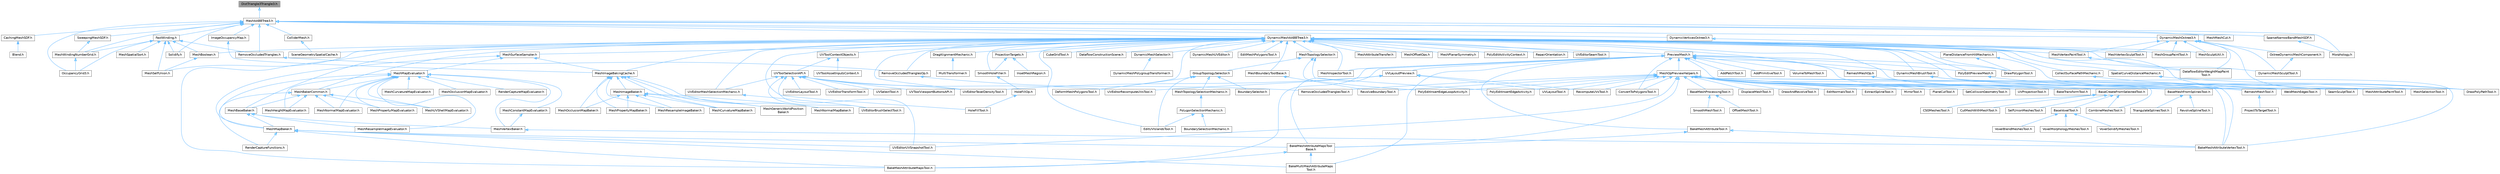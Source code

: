 digraph "DistTriangle3Triangle3.h"
{
 // INTERACTIVE_SVG=YES
 // LATEX_PDF_SIZE
  bgcolor="transparent";
  edge [fontname=Helvetica,fontsize=10,labelfontname=Helvetica,labelfontsize=10];
  node [fontname=Helvetica,fontsize=10,shape=box,height=0.2,width=0.4];
  Node1 [id="Node000001",label="DistTriangle3Triangle3.h",height=0.2,width=0.4,color="gray40", fillcolor="grey60", style="filled", fontcolor="black",tooltip=" "];
  Node1 -> Node2 [id="edge1_Node000001_Node000002",dir="back",color="steelblue1",style="solid",tooltip=" "];
  Node2 [id="Node000002",label="MeshAABBTree3.h",height=0.2,width=0.4,color="grey40", fillcolor="white", style="filled",URL="$d8/d90/MeshAABBTree3_8h.html",tooltip=" "];
  Node2 -> Node3 [id="edge2_Node000002_Node000003",dir="back",color="steelblue1",style="solid",tooltip=" "];
  Node3 [id="Node000003",label="CachingMeshSDF.h",height=0.2,width=0.4,color="grey40", fillcolor="white", style="filled",URL="$d3/de9/CachingMeshSDF_8h.html",tooltip=" "];
  Node3 -> Node4 [id="edge3_Node000003_Node000004",dir="back",color="steelblue1",style="solid",tooltip=" "];
  Node4 [id="Node000004",label="Blend.h",height=0.2,width=0.4,color="grey40", fillcolor="white", style="filled",URL="$d4/d80/Blend_8h.html",tooltip=" "];
  Node2 -> Node5 [id="edge4_Node000002_Node000005",dir="back",color="steelblue1",style="solid",tooltip=" "];
  Node5 [id="Node000005",label="ColliderMesh.h",height=0.2,width=0.4,color="grey40", fillcolor="white", style="filled",URL="$d8/d3c/ColliderMesh_8h.html",tooltip=" "];
  Node5 -> Node6 [id="edge5_Node000005_Node000006",dir="back",color="steelblue1",style="solid",tooltip=" "];
  Node6 [id="Node000006",label="SceneGeometrySpatialCache.h",height=0.2,width=0.4,color="grey40", fillcolor="white", style="filled",URL="$d6/d6f/SceneGeometrySpatialCache_8h.html",tooltip=" "];
  Node2 -> Node7 [id="edge6_Node000002_Node000007",dir="back",color="steelblue1",style="solid",tooltip=" "];
  Node7 [id="Node000007",label="DynamicMeshAABBTree3.h",height=0.2,width=0.4,color="grey40", fillcolor="white", style="filled",URL="$d5/d0d/DynamicMeshAABBTree3_8h.html",tooltip=" "];
  Node7 -> Node8 [id="edge7_Node000007_Node000008",dir="back",color="steelblue1",style="solid",tooltip=" "];
  Node8 [id="Node000008",label="BakeMeshAttributeMapsTool.h",height=0.2,width=0.4,color="grey40", fillcolor="white", style="filled",URL="$d8/d14/BakeMeshAttributeMapsTool_8h.html",tooltip=" "];
  Node7 -> Node9 [id="edge8_Node000007_Node000009",dir="back",color="steelblue1",style="solid",tooltip=" "];
  Node9 [id="Node000009",label="BakeMeshAttributeVertexTool.h",height=0.2,width=0.4,color="grey40", fillcolor="white", style="filled",URL="$d6/d76/BakeMeshAttributeVertexTool_8h.html",tooltip=" "];
  Node7 -> Node10 [id="edge9_Node000007_Node000010",dir="back",color="steelblue1",style="solid",tooltip=" "];
  Node10 [id="Node000010",label="CollectSurfacePathMechanic.h",height=0.2,width=0.4,color="grey40", fillcolor="white", style="filled",URL="$d5/dd0/CollectSurfacePathMechanic_8h.html",tooltip=" "];
  Node10 -> Node11 [id="edge10_Node000010_Node000011",dir="back",color="steelblue1",style="solid",tooltip=" "];
  Node11 [id="Node000011",label="DrawPolyPathTool.h",height=0.2,width=0.4,color="grey40", fillcolor="white", style="filled",URL="$dc/d3e/DrawPolyPathTool_8h.html",tooltip=" "];
  Node7 -> Node12 [id="edge11_Node000007_Node000012",dir="back",color="steelblue1",style="solid",tooltip=" "];
  Node12 [id="Node000012",label="CubeGridTool.h",height=0.2,width=0.4,color="grey40", fillcolor="white", style="filled",URL="$d3/d38/CubeGridTool_8h.html",tooltip=" "];
  Node7 -> Node13 [id="edge12_Node000007_Node000013",dir="back",color="steelblue1",style="solid",tooltip=" "];
  Node13 [id="Node000013",label="DataflowConstructionScene.h",height=0.2,width=0.4,color="grey40", fillcolor="white", style="filled",URL="$d7/d24/DataflowConstructionScene_8h.html",tooltip=" "];
  Node7 -> Node14 [id="edge13_Node000007_Node000014",dir="back",color="steelblue1",style="solid",tooltip=" "];
  Node14 [id="Node000014",label="DataflowEditorWeightMapPaint\lTool.h",height=0.2,width=0.4,color="grey40", fillcolor="white", style="filled",URL="$db/d46/DataflowEditorWeightMapPaintTool_8h.html",tooltip=" "];
  Node7 -> Node15 [id="edge14_Node000007_Node000015",dir="back",color="steelblue1",style="solid",tooltip=" "];
  Node15 [id="Node000015",label="DeformMeshPolygonsTool.h",height=0.2,width=0.4,color="grey40", fillcolor="white", style="filled",URL="$db/d72/DeformMeshPolygonsTool_8h.html",tooltip=" "];
  Node7 -> Node16 [id="edge15_Node000007_Node000016",dir="back",color="steelblue1",style="solid",tooltip=" "];
  Node16 [id="Node000016",label="DragAlignmentMechanic.h",height=0.2,width=0.4,color="grey40", fillcolor="white", style="filled",URL="$d1/d74/DragAlignmentMechanic_8h.html",tooltip=" "];
  Node16 -> Node17 [id="edge16_Node000016_Node000017",dir="back",color="steelblue1",style="solid",tooltip=" "];
  Node17 [id="Node000017",label="MultiTransformer.h",height=0.2,width=0.4,color="grey40", fillcolor="white", style="filled",URL="$d1/d6f/MultiTransformer_8h.html",tooltip=" "];
  Node7 -> Node18 [id="edge17_Node000007_Node000018",dir="back",color="steelblue1",style="solid",tooltip=" "];
  Node18 [id="Node000018",label="DrawPolygonTool.h",height=0.2,width=0.4,color="grey40", fillcolor="white", style="filled",URL="$d0/d15/DrawPolygonTool_8h.html",tooltip=" "];
  Node7 -> Node19 [id="edge18_Node000007_Node000019",dir="back",color="steelblue1",style="solid",tooltip=" "];
  Node19 [id="Node000019",label="DynamicMeshBrushTool.h",height=0.2,width=0.4,color="grey40", fillcolor="white", style="filled",URL="$da/d04/DynamicMeshBrushTool_8h.html",tooltip=" "];
  Node19 -> Node20 [id="edge19_Node000019_Node000020",dir="back",color="steelblue1",style="solid",tooltip=" "];
  Node20 [id="Node000020",label="MeshAttributePaintTool.h",height=0.2,width=0.4,color="grey40", fillcolor="white", style="filled",URL="$d3/d29/MeshAttributePaintTool_8h.html",tooltip=" "];
  Node19 -> Node21 [id="edge20_Node000019_Node000021",dir="back",color="steelblue1",style="solid",tooltip=" "];
  Node21 [id="Node000021",label="MeshSelectionTool.h",height=0.2,width=0.4,color="grey40", fillcolor="white", style="filled",URL="$d8/d80/MeshSelectionTool_8h.html",tooltip=" "];
  Node19 -> Node22 [id="edge21_Node000019_Node000022",dir="back",color="steelblue1",style="solid",tooltip=" "];
  Node22 [id="Node000022",label="SeamSculptTool.h",height=0.2,width=0.4,color="grey40", fillcolor="white", style="filled",URL="$d1/d31/SeamSculptTool_8h.html",tooltip=" "];
  Node7 -> Node23 [id="edge22_Node000007_Node000023",dir="back",color="steelblue1",style="solid",tooltip=" "];
  Node23 [id="Node000023",label="DynamicMeshSculptTool.h",height=0.2,width=0.4,color="grey40", fillcolor="white", style="filled",URL="$d6/d16/DynamicMeshSculptTool_8h.html",tooltip=" "];
  Node7 -> Node24 [id="edge23_Node000007_Node000024",dir="back",color="steelblue1",style="solid",tooltip=" "];
  Node24 [id="Node000024",label="DynamicMeshSelector.h",height=0.2,width=0.4,color="grey40", fillcolor="white", style="filled",URL="$dc/d01/DynamicMeshSelector_8h.html",tooltip=" "];
  Node24 -> Node25 [id="edge24_Node000024_Node000025",dir="back",color="steelblue1",style="solid",tooltip=" "];
  Node25 [id="Node000025",label="DynamicMeshPolygroupTransformer.h",height=0.2,width=0.4,color="grey40", fillcolor="white", style="filled",URL="$dc/db2/DynamicMeshPolygroupTransformer_8h.html",tooltip=" "];
  Node7 -> Node26 [id="edge25_Node000007_Node000026",dir="back",color="steelblue1",style="solid",tooltip=" "];
  Node26 [id="Node000026",label="DynamicMeshUVEditor.h",height=0.2,width=0.4,color="grey40", fillcolor="white", style="filled",URL="$d9/d1e/DynamicMeshUVEditor_8h.html",tooltip=" "];
  Node7 -> Node27 [id="edge26_Node000007_Node000027",dir="back",color="steelblue1",style="solid",tooltip=" "];
  Node27 [id="Node000027",label="EditMeshPolygonsTool.h",height=0.2,width=0.4,color="grey40", fillcolor="white", style="filled",URL="$d5/d72/EditMeshPolygonsTool_8h.html",tooltip=" "];
  Node7 -> Node28 [id="edge27_Node000007_Node000028",dir="back",color="steelblue1",style="solid",tooltip=" "];
  Node28 [id="Node000028",label="EditUVIslandsTool.h",height=0.2,width=0.4,color="grey40", fillcolor="white", style="filled",URL="$d0/de4/EditUVIslandsTool_8h.html",tooltip=" "];
  Node7 -> Node29 [id="edge28_Node000007_Node000029",dir="back",color="steelblue1",style="solid",tooltip=" "];
  Node29 [id="Node000029",label="HoleFillTool.h",height=0.2,width=0.4,color="grey40", fillcolor="white", style="filled",URL="$da/d02/HoleFillTool_8h.html",tooltip=" "];
  Node7 -> Node30 [id="edge29_Node000007_Node000030",dir="back",color="steelblue1",style="solid",tooltip=" "];
  Node30 [id="Node000030",label="MeshAttributeTransfer.h",height=0.2,width=0.4,color="grey40", fillcolor="white", style="filled",URL="$dc/d1c/MeshAttributeTransfer_8h.html",tooltip=" "];
  Node7 -> Node31 [id="edge30_Node000007_Node000031",dir="back",color="steelblue1",style="solid",tooltip=" "];
  Node31 [id="Node000031",label="MeshBakerCommon.h",height=0.2,width=0.4,color="grey40", fillcolor="white", style="filled",URL="$d9/d92/MeshBakerCommon_8h.html",tooltip=" "];
  Node31 -> Node32 [id="edge31_Node000031_Node000032",dir="back",color="steelblue1",style="solid",tooltip=" "];
  Node32 [id="Node000032",label="MeshBaseBaker.h",height=0.2,width=0.4,color="grey40", fillcolor="white", style="filled",URL="$d7/ddc/MeshBaseBaker_8h.html",tooltip=" "];
  Node32 -> Node33 [id="edge32_Node000032_Node000033",dir="back",color="steelblue1",style="solid",tooltip=" "];
  Node33 [id="Node000033",label="MeshMapBaker.h",height=0.2,width=0.4,color="grey40", fillcolor="white", style="filled",URL="$d5/d05/MeshMapBaker_8h.html",tooltip=" "];
  Node33 -> Node8 [id="edge33_Node000033_Node000008",dir="back",color="steelblue1",style="solid",tooltip=" "];
  Node33 -> Node34 [id="edge34_Node000033_Node000034",dir="back",color="steelblue1",style="solid",tooltip=" "];
  Node34 [id="Node000034",label="BakeMeshAttributeMapsTool\lBase.h",height=0.2,width=0.4,color="grey40", fillcolor="white", style="filled",URL="$dc/d68/BakeMeshAttributeMapsToolBase_8h.html",tooltip=" "];
  Node34 -> Node8 [id="edge35_Node000034_Node000008",dir="back",color="steelblue1",style="solid",tooltip=" "];
  Node34 -> Node35 [id="edge36_Node000034_Node000035",dir="back",color="steelblue1",style="solid",tooltip=" "];
  Node35 [id="Node000035",label="BakeMultiMeshAttributeMaps\lTool.h",height=0.2,width=0.4,color="grey40", fillcolor="white", style="filled",URL="$d7/d65/BakeMultiMeshAttributeMapsTool_8h.html",tooltip=" "];
  Node33 -> Node35 [id="edge37_Node000033_Node000035",dir="back",color="steelblue1",style="solid",tooltip=" "];
  Node33 -> Node36 [id="edge38_Node000033_Node000036",dir="back",color="steelblue1",style="solid",tooltip=" "];
  Node36 [id="Node000036",label="RenderCaptureFunctions.h",height=0.2,width=0.4,color="grey40", fillcolor="white", style="filled",URL="$d3/dc6/RenderCaptureFunctions_8h.html",tooltip=" "];
  Node33 -> Node37 [id="edge39_Node000033_Node000037",dir="back",color="steelblue1",style="solid",tooltip=" "];
  Node37 [id="Node000037",label="UVEditorUVSnapshotTool.h",height=0.2,width=0.4,color="grey40", fillcolor="white", style="filled",URL="$d4/dd6/UVEditorUVSnapshotTool_8h.html",tooltip=" "];
  Node32 -> Node38 [id="edge40_Node000032_Node000038",dir="back",color="steelblue1",style="solid",tooltip=" "];
  Node38 [id="Node000038",label="MeshResampleImageEvaluator.h",height=0.2,width=0.4,color="grey40", fillcolor="white", style="filled",URL="$df/de3/MeshResampleImageEvaluator_8h.html",tooltip=" "];
  Node32 -> Node39 [id="edge41_Node000032_Node000039",dir="back",color="steelblue1",style="solid",tooltip=" "];
  Node39 [id="Node000039",label="MeshVertexBaker.h",height=0.2,width=0.4,color="grey40", fillcolor="white", style="filled",URL="$df/d96/MeshVertexBaker_8h.html",tooltip=" "];
  Node39 -> Node9 [id="edge42_Node000039_Node000009",dir="back",color="steelblue1",style="solid",tooltip=" "];
  Node31 -> Node40 [id="edge43_Node000031_Node000040",dir="back",color="steelblue1",style="solid",tooltip=" "];
  Node40 [id="Node000040",label="MeshHeightMapEvaluator.h",height=0.2,width=0.4,color="grey40", fillcolor="white", style="filled",URL="$df/d45/MeshHeightMapEvaluator_8h.html",tooltip=" "];
  Node31 -> Node41 [id="edge44_Node000031_Node000041",dir="back",color="steelblue1",style="solid",tooltip=" "];
  Node41 [id="Node000041",label="MeshNormalMapEvaluator.h",height=0.2,width=0.4,color="grey40", fillcolor="white", style="filled",URL="$da/d03/MeshNormalMapEvaluator_8h.html",tooltip=" "];
  Node31 -> Node42 [id="edge45_Node000031_Node000042",dir="back",color="steelblue1",style="solid",tooltip=" "];
  Node42 [id="Node000042",label="MeshPropertyMapEvaluator.h",height=0.2,width=0.4,color="grey40", fillcolor="white", style="filled",URL="$d5/d6f/MeshPropertyMapEvaluator_8h.html",tooltip=" "];
  Node31 -> Node43 [id="edge46_Node000031_Node000043",dir="back",color="steelblue1",style="solid",tooltip=" "];
  Node43 [id="Node000043",label="MeshUVShellMapEvaluator.h",height=0.2,width=0.4,color="grey40", fillcolor="white", style="filled",URL="$da/d27/MeshUVShellMapEvaluator_8h.html",tooltip=" "];
  Node31 -> Node36 [id="edge47_Node000031_Node000036",dir="back",color="steelblue1",style="solid",tooltip=" "];
  Node7 -> Node32 [id="edge48_Node000007_Node000032",dir="back",color="steelblue1",style="solid",tooltip=" "];
  Node7 -> Node44 [id="edge49_Node000007_Node000044",dir="back",color="steelblue1",style="solid",tooltip=" "];
  Node44 [id="Node000044",label="MeshBoolean.h",height=0.2,width=0.4,color="grey40", fillcolor="white", style="filled",URL="$dc/d24/MeshBoolean_8h.html",tooltip=" "];
  Node44 -> Node45 [id="edge50_Node000044_Node000045",dir="back",color="steelblue1",style="solid",tooltip=" "];
  Node45 [id="Node000045",label="MeshSelfUnion.h",height=0.2,width=0.4,color="grey40", fillcolor="white", style="filled",URL="$d0/d5f/MeshSelfUnion_8h.html",tooltip=" "];
  Node7 -> Node46 [id="edge51_Node000007_Node000046",dir="back",color="steelblue1",style="solid",tooltip=" "];
  Node46 [id="Node000046",label="MeshBoundaryToolBase.h",height=0.2,width=0.4,color="grey40", fillcolor="white", style="filled",URL="$dd/da3/MeshBoundaryToolBase_8h.html",tooltip=" "];
  Node46 -> Node47 [id="edge52_Node000046_Node000047",dir="back",color="steelblue1",style="solid",tooltip=" "];
  Node47 [id="Node000047",label="RevolveBoundaryTool.h",height=0.2,width=0.4,color="grey40", fillcolor="white", style="filled",URL="$da/dce/RevolveBoundaryTool_8h.html",tooltip=" "];
  Node7 -> Node48 [id="edge53_Node000007_Node000048",dir="back",color="steelblue1",style="solid",tooltip=" "];
  Node48 [id="Node000048",label="MeshGroupPaintTool.h",height=0.2,width=0.4,color="grey40", fillcolor="white", style="filled",URL="$dd/d04/MeshGroupPaintTool_8h.html",tooltip=" "];
  Node7 -> Node49 [id="edge54_Node000007_Node000049",dir="back",color="steelblue1",style="solid",tooltip=" "];
  Node49 [id="Node000049",label="MeshImageBakingCache.h",height=0.2,width=0.4,color="grey40", fillcolor="white", style="filled",URL="$dd/d09/MeshImageBakingCache_8h.html",tooltip=" "];
  Node49 -> Node50 [id="edge55_Node000049_Node000050",dir="back",color="steelblue1",style="solid",tooltip=" "];
  Node50 [id="Node000050",label="MeshCurvatureMapBaker.h",height=0.2,width=0.4,color="grey40", fillcolor="white", style="filled",URL="$d8/ddd/MeshCurvatureMapBaker_8h.html",tooltip=" "];
  Node49 -> Node51 [id="edge56_Node000049_Node000051",dir="back",color="steelblue1",style="solid",tooltip=" "];
  Node51 [id="Node000051",label="MeshGenericWorldPosition\lBaker.h",height=0.2,width=0.4,color="grey40", fillcolor="white", style="filled",URL="$df/d9a/MeshGenericWorldPositionBaker_8h.html",tooltip=" "];
  Node49 -> Node52 [id="edge57_Node000049_Node000052",dir="back",color="steelblue1",style="solid",tooltip=" "];
  Node52 [id="Node000052",label="MeshImageBaker.h",height=0.2,width=0.4,color="grey40", fillcolor="white", style="filled",URL="$df/d35/MeshImageBaker_8h.html",tooltip=" "];
  Node52 -> Node50 [id="edge58_Node000052_Node000050",dir="back",color="steelblue1",style="solid",tooltip=" "];
  Node52 -> Node51 [id="edge59_Node000052_Node000051",dir="back",color="steelblue1",style="solid",tooltip=" "];
  Node52 -> Node53 [id="edge60_Node000052_Node000053",dir="back",color="steelblue1",style="solid",tooltip=" "];
  Node53 [id="Node000053",label="MeshNormalMapBaker.h",height=0.2,width=0.4,color="grey40", fillcolor="white", style="filled",URL="$d5/dff/MeshNormalMapBaker_8h.html",tooltip=" "];
  Node52 -> Node54 [id="edge61_Node000052_Node000054",dir="back",color="steelblue1",style="solid",tooltip=" "];
  Node54 [id="Node000054",label="MeshOcclusionMapBaker.h",height=0.2,width=0.4,color="grey40", fillcolor="white", style="filled",URL="$dd/d77/MeshOcclusionMapBaker_8h.html",tooltip=" "];
  Node52 -> Node55 [id="edge62_Node000052_Node000055",dir="back",color="steelblue1",style="solid",tooltip=" "];
  Node55 [id="Node000055",label="MeshPropertyMapBaker.h",height=0.2,width=0.4,color="grey40", fillcolor="white", style="filled",URL="$d1/dcf/MeshPropertyMapBaker_8h.html",tooltip=" "];
  Node52 -> Node56 [id="edge63_Node000052_Node000056",dir="back",color="steelblue1",style="solid",tooltip=" "];
  Node56 [id="Node000056",label="MeshResampleImageBaker.h",height=0.2,width=0.4,color="grey40", fillcolor="white", style="filled",URL="$d4/d00/MeshResampleImageBaker_8h.html",tooltip=" "];
  Node49 -> Node53 [id="edge64_Node000049_Node000053",dir="back",color="steelblue1",style="solid",tooltip=" "];
  Node49 -> Node54 [id="edge65_Node000049_Node000054",dir="back",color="steelblue1",style="solid",tooltip=" "];
  Node49 -> Node55 [id="edge66_Node000049_Node000055",dir="back",color="steelblue1",style="solid",tooltip=" "];
  Node49 -> Node56 [id="edge67_Node000049_Node000056",dir="back",color="steelblue1",style="solid",tooltip=" "];
  Node7 -> Node57 [id="edge68_Node000007_Node000057",dir="back",color="steelblue1",style="solid",tooltip=" "];
  Node57 [id="Node000057",label="MeshInspectorTool.h",height=0.2,width=0.4,color="grey40", fillcolor="white", style="filled",URL="$de/da1/MeshInspectorTool_8h.html",tooltip=" "];
  Node7 -> Node58 [id="edge69_Node000007_Node000058",dir="back",color="steelblue1",style="solid",tooltip=" "];
  Node58 [id="Node000058",label="MeshOffsetOps.h",height=0.2,width=0.4,color="grey40", fillcolor="white", style="filled",URL="$da/d6c/MeshOffsetOps_8h.html",tooltip=" "];
  Node7 -> Node59 [id="edge70_Node000007_Node000059",dir="back",color="steelblue1",style="solid",tooltip=" "];
  Node59 [id="Node000059",label="MeshPlanarSymmetry.h",height=0.2,width=0.4,color="grey40", fillcolor="white", style="filled",URL="$d7/d1d/MeshPlanarSymmetry_8h.html",tooltip=" "];
  Node7 -> Node60 [id="edge71_Node000007_Node000060",dir="back",color="steelblue1",style="solid",tooltip=" "];
  Node60 [id="Node000060",label="MeshSculptUtil.h",height=0.2,width=0.4,color="grey40", fillcolor="white", style="filled",URL="$dc/de1/MeshSculptUtil_8h.html",tooltip=" "];
  Node7 -> Node45 [id="edge72_Node000007_Node000045",dir="back",color="steelblue1",style="solid",tooltip=" "];
  Node7 -> Node61 [id="edge73_Node000007_Node000061",dir="back",color="steelblue1",style="solid",tooltip=" "];
  Node61 [id="Node000061",label="MeshSurfaceSampler.h",height=0.2,width=0.4,color="grey40", fillcolor="white", style="filled",URL="$de/d0c/MeshSurfaceSampler_8h.html",tooltip=" "];
  Node61 -> Node49 [id="edge74_Node000061_Node000049",dir="back",color="steelblue1",style="solid",tooltip=" "];
  Node61 -> Node33 [id="edge75_Node000061_Node000033",dir="back",color="steelblue1",style="solid",tooltip=" "];
  Node61 -> Node62 [id="edge76_Node000061_Node000062",dir="back",color="steelblue1",style="solid",tooltip=" "];
  Node62 [id="Node000062",label="MeshMapEvaluator.h",height=0.2,width=0.4,color="grey40", fillcolor="white", style="filled",URL="$d1/d1f/MeshMapEvaluator_8h.html",tooltip=" "];
  Node62 -> Node31 [id="edge77_Node000062_Node000031",dir="back",color="steelblue1",style="solid",tooltip=" "];
  Node62 -> Node63 [id="edge78_Node000062_Node000063",dir="back",color="steelblue1",style="solid",tooltip=" "];
  Node63 [id="Node000063",label="MeshConstantMapEvaluator.h",height=0.2,width=0.4,color="grey40", fillcolor="white", style="filled",URL="$dd/dfb/MeshConstantMapEvaluator_8h.html",tooltip=" "];
  Node63 -> Node39 [id="edge79_Node000063_Node000039",dir="back",color="steelblue1",style="solid",tooltip=" "];
  Node62 -> Node64 [id="edge80_Node000062_Node000064",dir="back",color="steelblue1",style="solid",tooltip=" "];
  Node64 [id="Node000064",label="MeshCurvatureMapEvaluator.h",height=0.2,width=0.4,color="grey40", fillcolor="white", style="filled",URL="$d6/dc0/MeshCurvatureMapEvaluator_8h.html",tooltip=" "];
  Node62 -> Node40 [id="edge81_Node000062_Node000040",dir="back",color="steelblue1",style="solid",tooltip=" "];
  Node62 -> Node33 [id="edge82_Node000062_Node000033",dir="back",color="steelblue1",style="solid",tooltip=" "];
  Node62 -> Node41 [id="edge83_Node000062_Node000041",dir="back",color="steelblue1",style="solid",tooltip=" "];
  Node62 -> Node65 [id="edge84_Node000062_Node000065",dir="back",color="steelblue1",style="solid",tooltip=" "];
  Node65 [id="Node000065",label="MeshOcclusionMapEvaluator.h",height=0.2,width=0.4,color="grey40", fillcolor="white", style="filled",URL="$d5/dc2/MeshOcclusionMapEvaluator_8h.html",tooltip=" "];
  Node62 -> Node42 [id="edge85_Node000062_Node000042",dir="back",color="steelblue1",style="solid",tooltip=" "];
  Node62 -> Node38 [id="edge86_Node000062_Node000038",dir="back",color="steelblue1",style="solid",tooltip=" "];
  Node62 -> Node43 [id="edge87_Node000062_Node000043",dir="back",color="steelblue1",style="solid",tooltip=" "];
  Node62 -> Node39 [id="edge88_Node000062_Node000039",dir="back",color="steelblue1",style="solid",tooltip=" "];
  Node62 -> Node66 [id="edge89_Node000062_Node000066",dir="back",color="steelblue1",style="solid",tooltip=" "];
  Node66 [id="Node000066",label="RenderCaptureMapEvaluator.h",height=0.2,width=0.4,color="grey40", fillcolor="white", style="filled",URL="$d0/d5c/RenderCaptureMapEvaluator_8h.html",tooltip=" "];
  Node7 -> Node67 [id="edge90_Node000007_Node000067",dir="back",color="steelblue1",style="solid",tooltip=" "];
  Node67 [id="Node000067",label="MeshTopologySelector.h",height=0.2,width=0.4,color="grey40", fillcolor="white", style="filled",URL="$d1/db0/MeshTopologySelector_8h.html",tooltip=" "];
  Node67 -> Node68 [id="edge91_Node000067_Node000068",dir="back",color="steelblue1",style="solid",tooltip=" "];
  Node68 [id="Node000068",label="GroupTopologySelector.h",height=0.2,width=0.4,color="grey40", fillcolor="white", style="filled",URL="$dc/dfe/GroupTopologySelector_8h.html",tooltip=" "];
  Node68 -> Node69 [id="edge92_Node000068_Node000069",dir="back",color="steelblue1",style="solid",tooltip=" "];
  Node69 [id="Node000069",label="BoundarySelector.h",height=0.2,width=0.4,color="grey40", fillcolor="white", style="filled",URL="$db/dc2/BoundarySelector_8h.html",tooltip=" "];
  Node68 -> Node15 [id="edge93_Node000068_Node000015",dir="back",color="steelblue1",style="solid",tooltip=" "];
  Node68 -> Node28 [id="edge94_Node000068_Node000028",dir="back",color="steelblue1",style="solid",tooltip=" "];
  Node68 -> Node70 [id="edge95_Node000068_Node000070",dir="back",color="steelblue1",style="solid",tooltip=" "];
  Node70 [id="Node000070",label="MeshTopologySelectionMechanic.h",height=0.2,width=0.4,color="grey40", fillcolor="white", style="filled",URL="$d5/d15/MeshTopologySelectionMechanic_8h.html",tooltip=" "];
  Node70 -> Node71 [id="edge96_Node000070_Node000071",dir="back",color="steelblue1",style="solid",tooltip=" "];
  Node71 [id="Node000071",label="PolygonSelectionMechanic.h",height=0.2,width=0.4,color="grey40", fillcolor="white", style="filled",URL="$da/dff/PolygonSelectionMechanic_8h.html",tooltip=" "];
  Node71 -> Node72 [id="edge97_Node000071_Node000072",dir="back",color="steelblue1",style="solid",tooltip=" "];
  Node72 [id="Node000072",label="BoundarySelectionMechanic.h",height=0.2,width=0.4,color="grey40", fillcolor="white", style="filled",URL="$d8/dd6/BoundarySelectionMechanic_8h.html",tooltip=" "];
  Node71 -> Node28 [id="edge98_Node000071_Node000028",dir="back",color="steelblue1",style="solid",tooltip=" "];
  Node67 -> Node73 [id="edge99_Node000067_Node000073",dir="back",color="steelblue1",style="solid",tooltip=" "];
  Node73 [id="Node000073",label="PolyEditInsertEdgeActivity.h",height=0.2,width=0.4,color="grey40", fillcolor="white", style="filled",URL="$d1/d26/PolyEditInsertEdgeActivity_8h.html",tooltip=" "];
  Node67 -> Node74 [id="edge100_Node000067_Node000074",dir="back",color="steelblue1",style="solid",tooltip=" "];
  Node74 [id="Node000074",label="PolyEditInsertEdgeLoopActivity.h",height=0.2,width=0.4,color="grey40", fillcolor="white", style="filled",URL="$d5/d37/PolyEditInsertEdgeLoopActivity_8h.html",tooltip=" "];
  Node7 -> Node75 [id="edge101_Node000007_Node000075",dir="back",color="steelblue1",style="solid",tooltip=" "];
  Node75 [id="Node000075",label="MeshVertexPaintTool.h",height=0.2,width=0.4,color="grey40", fillcolor="white", style="filled",URL="$db/d74/MeshVertexPaintTool_8h.html",tooltip=" "];
  Node75 -> Node14 [id="edge102_Node000075_Node000014",dir="back",color="steelblue1",style="solid",tooltip=" "];
  Node7 -> Node76 [id="edge103_Node000007_Node000076",dir="back",color="steelblue1",style="solid",tooltip=" "];
  Node76 [id="Node000076",label="MeshVertexSculptTool.h",height=0.2,width=0.4,color="grey40", fillcolor="white", style="filled",URL="$dc/da6/MeshVertexSculptTool_8h.html",tooltip=" "];
  Node7 -> Node77 [id="edge104_Node000007_Node000077",dir="back",color="steelblue1",style="solid",tooltip=" "];
  Node77 [id="Node000077",label="PlaneDistanceFromHitMechanic.h",height=0.2,width=0.4,color="grey40", fillcolor="white", style="filled",URL="$dc/dea/PlaneDistanceFromHitMechanic_8h.html",tooltip=" "];
  Node77 -> Node11 [id="edge105_Node000077_Node000011",dir="back",color="steelblue1",style="solid",tooltip=" "];
  Node77 -> Node18 [id="edge106_Node000077_Node000018",dir="back",color="steelblue1",style="solid",tooltip=" "];
  Node7 -> Node78 [id="edge107_Node000007_Node000078",dir="back",color="steelblue1",style="solid",tooltip=" "];
  Node78 [id="Node000078",label="PolyEditActivityContext.h",height=0.2,width=0.4,color="grey40", fillcolor="white", style="filled",URL="$d8/d66/PolyEditActivityContext_8h.html",tooltip=" "];
  Node7 -> Node79 [id="edge108_Node000007_Node000079",dir="back",color="steelblue1",style="solid",tooltip=" "];
  Node79 [id="Node000079",label="PolyEditPreviewMesh.h",height=0.2,width=0.4,color="grey40", fillcolor="white", style="filled",URL="$d2/de8/PolyEditPreviewMesh_8h.html",tooltip=" "];
  Node79 -> Node11 [id="edge109_Node000079_Node000011",dir="back",color="steelblue1",style="solid",tooltip=" "];
  Node7 -> Node80 [id="edge110_Node000007_Node000080",dir="back",color="steelblue1",style="solid",tooltip=" "];
  Node80 [id="Node000080",label="PreviewMesh.h",height=0.2,width=0.4,color="grey40", fillcolor="white", style="filled",URL="$d6/d30/PreviewMesh_8h.html",tooltip=" "];
  Node80 -> Node81 [id="edge111_Node000080_Node000081",dir="back",color="steelblue1",style="solid",tooltip=" "];
  Node81 [id="Node000081",label="AddPatchTool.h",height=0.2,width=0.4,color="grey40", fillcolor="white", style="filled",URL="$d5/deb/AddPatchTool_8h.html",tooltip=" "];
  Node80 -> Node82 [id="edge112_Node000080_Node000082",dir="back",color="steelblue1",style="solid",tooltip=" "];
  Node82 [id="Node000082",label="AddPrimitiveTool.h",height=0.2,width=0.4,color="grey40", fillcolor="white", style="filled",URL="$d5/dbf/AddPrimitiveTool_8h.html",tooltip=" "];
  Node80 -> Node8 [id="edge113_Node000080_Node000008",dir="back",color="steelblue1",style="solid",tooltip=" "];
  Node80 -> Node34 [id="edge114_Node000080_Node000034",dir="back",color="steelblue1",style="solid",tooltip=" "];
  Node80 -> Node83 [id="edge115_Node000080_Node000083",dir="back",color="steelblue1",style="solid",tooltip=" "];
  Node83 [id="Node000083",label="BakeMeshAttributeTool.h",height=0.2,width=0.4,color="grey40", fillcolor="white", style="filled",URL="$d0/d82/BakeMeshAttributeTool_8h.html",tooltip=" "];
  Node83 -> Node34 [id="edge116_Node000083_Node000034",dir="back",color="steelblue1",style="solid",tooltip=" "];
  Node83 -> Node9 [id="edge117_Node000083_Node000009",dir="back",color="steelblue1",style="solid",tooltip=" "];
  Node80 -> Node9 [id="edge118_Node000080_Node000009",dir="back",color="steelblue1",style="solid",tooltip=" "];
  Node80 -> Node35 [id="edge119_Node000080_Node000035",dir="back",color="steelblue1",style="solid",tooltip=" "];
  Node80 -> Node84 [id="edge120_Node000080_Node000084",dir="back",color="steelblue1",style="solid",tooltip=" "];
  Node84 [id="Node000084",label="ConvertToPolygonsTool.h",height=0.2,width=0.4,color="grey40", fillcolor="white", style="filled",URL="$d7/d5a/ConvertToPolygonsTool_8h.html",tooltip=" "];
  Node80 -> Node18 [id="edge121_Node000080_Node000018",dir="back",color="steelblue1",style="solid",tooltip=" "];
  Node80 -> Node19 [id="edge122_Node000080_Node000019",dir="back",color="steelblue1",style="solid",tooltip=" "];
  Node80 -> Node57 [id="edge123_Node000080_Node000057",dir="back",color="steelblue1",style="solid",tooltip=" "];
  Node80 -> Node85 [id="edge124_Node000080_Node000085",dir="back",color="steelblue1",style="solid",tooltip=" "];
  Node85 [id="Node000085",label="MeshOpPreviewHelpers.h",height=0.2,width=0.4,color="grey40", fillcolor="white", style="filled",URL="$de/d33/MeshOpPreviewHelpers_8h.html",tooltip=" "];
  Node85 -> Node34 [id="edge125_Node000085_Node000034",dir="back",color="steelblue1",style="solid",tooltip=" "];
  Node85 -> Node9 [id="edge126_Node000085_Node000009",dir="back",color="steelblue1",style="solid",tooltip=" "];
  Node85 -> Node86 [id="edge127_Node000085_Node000086",dir="back",color="steelblue1",style="solid",tooltip=" "];
  Node86 [id="Node000086",label="BakeTransformTool.h",height=0.2,width=0.4,color="grey40", fillcolor="white", style="filled",URL="$dc/d39/BakeTransformTool_8h.html",tooltip=" "];
  Node85 -> Node87 [id="edge128_Node000085_Node000087",dir="back",color="steelblue1",style="solid",tooltip=" "];
  Node87 [id="Node000087",label="BaseCreateFromSelectedTool.h",height=0.2,width=0.4,color="grey40", fillcolor="white", style="filled",URL="$de/dc7/BaseCreateFromSelectedTool_8h.html",tooltip=" "];
  Node87 -> Node88 [id="edge129_Node000087_Node000088",dir="back",color="steelblue1",style="solid",tooltip=" "];
  Node88 [id="Node000088",label="BaseVoxelTool.h",height=0.2,width=0.4,color="grey40", fillcolor="white", style="filled",URL="$db/d63/BaseVoxelTool_8h.html",tooltip=" "];
  Node88 -> Node89 [id="edge130_Node000088_Node000089",dir="back",color="steelblue1",style="solid",tooltip=" "];
  Node89 [id="Node000089",label="VoxelBlendMeshesTool.h",height=0.2,width=0.4,color="grey40", fillcolor="white", style="filled",URL="$da/d0e/VoxelBlendMeshesTool_8h.html",tooltip=" "];
  Node88 -> Node90 [id="edge131_Node000088_Node000090",dir="back",color="steelblue1",style="solid",tooltip=" "];
  Node90 [id="Node000090",label="VoxelMorphologyMeshesTool.h",height=0.2,width=0.4,color="grey40", fillcolor="white", style="filled",URL="$dc/d30/VoxelMorphologyMeshesTool_8h.html",tooltip=" "];
  Node88 -> Node91 [id="edge132_Node000088_Node000091",dir="back",color="steelblue1",style="solid",tooltip=" "];
  Node91 [id="Node000091",label="VoxelSolidifyMeshesTool.h",height=0.2,width=0.4,color="grey40", fillcolor="white", style="filled",URL="$de/da2/VoxelSolidifyMeshesTool_8h.html",tooltip=" "];
  Node87 -> Node92 [id="edge133_Node000087_Node000092",dir="back",color="steelblue1",style="solid",tooltip=" "];
  Node92 [id="Node000092",label="CSGMeshesTool.h",height=0.2,width=0.4,color="grey40", fillcolor="white", style="filled",URL="$db/dd1/CSGMeshesTool_8h.html",tooltip=" "];
  Node87 -> Node93 [id="edge134_Node000087_Node000093",dir="back",color="steelblue1",style="solid",tooltip=" "];
  Node93 [id="Node000093",label="CombineMeshesTool.h",height=0.2,width=0.4,color="grey40", fillcolor="white", style="filled",URL="$dd/da3/CombineMeshesTool_8h.html",tooltip=" "];
  Node87 -> Node94 [id="edge135_Node000087_Node000094",dir="back",color="steelblue1",style="solid",tooltip=" "];
  Node94 [id="Node000094",label="CutMeshWithMeshTool.h",height=0.2,width=0.4,color="grey40", fillcolor="white", style="filled",URL="$d2/d2c/CutMeshWithMeshTool_8h.html",tooltip=" "];
  Node87 -> Node95 [id="edge136_Node000087_Node000095",dir="back",color="steelblue1",style="solid",tooltip=" "];
  Node95 [id="Node000095",label="SelfUnionMeshesTool.h",height=0.2,width=0.4,color="grey40", fillcolor="white", style="filled",URL="$dc/dad/SelfUnionMeshesTool_8h.html",tooltip=" "];
  Node85 -> Node96 [id="edge137_Node000085_Node000096",dir="back",color="steelblue1",style="solid",tooltip=" "];
  Node96 [id="Node000096",label="BaseMeshFromSplinesTool.h",height=0.2,width=0.4,color="grey40", fillcolor="white", style="filled",URL="$da/d31/BaseMeshFromSplinesTool_8h.html",tooltip=" "];
  Node96 -> Node97 [id="edge138_Node000096_Node000097",dir="back",color="steelblue1",style="solid",tooltip=" "];
  Node97 [id="Node000097",label="RevolveSplineTool.h",height=0.2,width=0.4,color="grey40", fillcolor="white", style="filled",URL="$d3/d36/RevolveSplineTool_8h.html",tooltip=" "];
  Node96 -> Node98 [id="edge139_Node000096_Node000098",dir="back",color="steelblue1",style="solid",tooltip=" "];
  Node98 [id="Node000098",label="TriangulateSplinesTool.h",height=0.2,width=0.4,color="grey40", fillcolor="white", style="filled",URL="$d9/de6/TriangulateSplinesTool_8h.html",tooltip=" "];
  Node85 -> Node99 [id="edge140_Node000085_Node000099",dir="back",color="steelblue1",style="solid",tooltip=" "];
  Node99 [id="Node000099",label="BaseMeshProcessingTool.h",height=0.2,width=0.4,color="grey40", fillcolor="white", style="filled",URL="$d4/d77/BaseMeshProcessingTool_8h.html",tooltip=" "];
  Node99 -> Node100 [id="edge141_Node000099_Node000100",dir="back",color="steelblue1",style="solid",tooltip=" "];
  Node100 [id="Node000100",label="OffsetMeshTool.h",height=0.2,width=0.4,color="grey40", fillcolor="white", style="filled",URL="$da/d01/OffsetMeshTool_8h.html",tooltip=" "];
  Node99 -> Node101 [id="edge142_Node000099_Node000101",dir="back",color="steelblue1",style="solid",tooltip=" "];
  Node101 [id="Node000101",label="SmoothMeshTool.h",height=0.2,width=0.4,color="grey40", fillcolor="white", style="filled",URL="$da/da9/SmoothMeshTool_8h.html",tooltip=" "];
  Node85 -> Node93 [id="edge143_Node000085_Node000093",dir="back",color="steelblue1",style="solid",tooltip=" "];
  Node85 -> Node84 [id="edge144_Node000085_Node000084",dir="back",color="steelblue1",style="solid",tooltip=" "];
  Node85 -> Node102 [id="edge145_Node000085_Node000102",dir="back",color="steelblue1",style="solid",tooltip=" "];
  Node102 [id="Node000102",label="DisplaceMeshTool.h",height=0.2,width=0.4,color="grey40", fillcolor="white", style="filled",URL="$da/d28/DisplaceMeshTool_8h.html",tooltip=" "];
  Node85 -> Node103 [id="edge146_Node000085_Node000103",dir="back",color="steelblue1",style="solid",tooltip=" "];
  Node103 [id="Node000103",label="DrawAndRevolveTool.h",height=0.2,width=0.4,color="grey40", fillcolor="white", style="filled",URL="$d8/d06/DrawAndRevolveTool_8h.html",tooltip=" "];
  Node85 -> Node104 [id="edge147_Node000085_Node000104",dir="back",color="steelblue1",style="solid",tooltip=" "];
  Node104 [id="Node000104",label="EditNormalsTool.h",height=0.2,width=0.4,color="grey40", fillcolor="white", style="filled",URL="$de/d53/EditNormalsTool_8h.html",tooltip=" "];
  Node85 -> Node105 [id="edge148_Node000085_Node000105",dir="back",color="steelblue1",style="solid",tooltip=" "];
  Node105 [id="Node000105",label="ExtractSplineTool.h",height=0.2,width=0.4,color="grey40", fillcolor="white", style="filled",URL="$d3/d4d/ExtractSplineTool_8h.html",tooltip=" "];
  Node85 -> Node106 [id="edge149_Node000085_Node000106",dir="back",color="steelblue1",style="solid",tooltip=" "];
  Node106 [id="Node000106",label="MirrorTool.h",height=0.2,width=0.4,color="grey40", fillcolor="white", style="filled",URL="$d3/dc9/MirrorTool_8h.html",tooltip=" "];
  Node85 -> Node107 [id="edge150_Node000085_Node000107",dir="back",color="steelblue1",style="solid",tooltip=" "];
  Node107 [id="Node000107",label="PlaneCutTool.h",height=0.2,width=0.4,color="grey40", fillcolor="white", style="filled",URL="$dd/def/PlaneCutTool_8h.html",tooltip=" "];
  Node85 -> Node73 [id="edge151_Node000085_Node000073",dir="back",color="steelblue1",style="solid",tooltip=" "];
  Node85 -> Node74 [id="edge152_Node000085_Node000074",dir="back",color="steelblue1",style="solid",tooltip=" "];
  Node85 -> Node108 [id="edge153_Node000085_Node000108",dir="back",color="steelblue1",style="solid",tooltip=" "];
  Node108 [id="Node000108",label="RecomputeUVsTool.h",height=0.2,width=0.4,color="grey40", fillcolor="white", style="filled",URL="$d0/d92/RecomputeUVsTool_8h.html",tooltip=" "];
  Node85 -> Node109 [id="edge154_Node000085_Node000109",dir="back",color="steelblue1",style="solid",tooltip=" "];
  Node109 [id="Node000109",label="RemeshMeshTool.h",height=0.2,width=0.4,color="grey40", fillcolor="white", style="filled",URL="$dc/dd6/RemeshMeshTool_8h.html",tooltip=" "];
  Node109 -> Node110 [id="edge155_Node000109_Node000110",dir="back",color="steelblue1",style="solid",tooltip=" "];
  Node110 [id="Node000110",label="ProjectToTargetTool.h",height=0.2,width=0.4,color="grey40", fillcolor="white", style="filled",URL="$d3/daa/ProjectToTargetTool_8h.html",tooltip=" "];
  Node85 -> Node111 [id="edge156_Node000085_Node000111",dir="back",color="steelblue1",style="solid",tooltip=" "];
  Node111 [id="Node000111",label="RemoveOccludedTrianglesTool.h",height=0.2,width=0.4,color="grey40", fillcolor="white", style="filled",URL="$d9/da1/RemoveOccludedTrianglesTool_8h.html",tooltip=" "];
  Node85 -> Node47 [id="edge157_Node000085_Node000047",dir="back",color="steelblue1",style="solid",tooltip=" "];
  Node85 -> Node112 [id="edge158_Node000085_Node000112",dir="back",color="steelblue1",style="solid",tooltip=" "];
  Node112 [id="Node000112",label="SetCollisionGeometryTool.h",height=0.2,width=0.4,color="grey40", fillcolor="white", style="filled",URL="$d0/de6/SetCollisionGeometryTool_8h.html",tooltip=" "];
  Node85 -> Node37 [id="edge159_Node000085_Node000037",dir="back",color="steelblue1",style="solid",tooltip=" "];
  Node85 -> Node113 [id="edge160_Node000085_Node000113",dir="back",color="steelblue1",style="solid",tooltip=" "];
  Node113 [id="Node000113",label="UVLayoutTool.h",height=0.2,width=0.4,color="grey40", fillcolor="white", style="filled",URL="$d6/d89/UVLayoutTool_8h.html",tooltip=" "];
  Node85 -> Node114 [id="edge161_Node000085_Node000114",dir="back",color="steelblue1",style="solid",tooltip=" "];
  Node114 [id="Node000114",label="UVProjectionTool.h",height=0.2,width=0.4,color="grey40", fillcolor="white", style="filled",URL="$d5/d4f/UVProjectionTool_8h.html",tooltip=" "];
  Node85 -> Node115 [id="edge162_Node000085_Node000115",dir="back",color="steelblue1",style="solid",tooltip=" "];
  Node115 [id="Node000115",label="WeldMeshEdgesTool.h",height=0.2,width=0.4,color="grey40", fillcolor="white", style="filled",URL="$d5/d6e/WeldMeshEdgesTool_8h.html",tooltip=" "];
  Node80 -> Node79 [id="edge163_Node000080_Node000079",dir="back",color="steelblue1",style="solid",tooltip=" "];
  Node80 -> Node116 [id="edge164_Node000080_Node000116",dir="back",color="steelblue1",style="solid",tooltip=" "];
  Node116 [id="Node000116",label="UVLayoutPreview.h",height=0.2,width=0.4,color="grey40", fillcolor="white", style="filled",URL="$dd/d16/UVLayoutPreview_8h.html",tooltip=" "];
  Node116 -> Node108 [id="edge165_Node000116_Node000108",dir="back",color="steelblue1",style="solid",tooltip=" "];
  Node116 -> Node117 [id="edge166_Node000116_Node000117",dir="back",color="steelblue1",style="solid",tooltip=" "];
  Node117 [id="Node000117",label="UVEditorRecomputeUVsTool.h",height=0.2,width=0.4,color="grey40", fillcolor="white", style="filled",URL="$d2/db8/UVEditorRecomputeUVsTool_8h.html",tooltip=" "];
  Node116 -> Node118 [id="edge167_Node000116_Node000118",dir="back",color="steelblue1",style="solid",tooltip=" "];
  Node118 [id="Node000118",label="UVEditorTexelDensityTool.h",height=0.2,width=0.4,color="grey40", fillcolor="white", style="filled",URL="$d0/d8b/UVEditorTexelDensityTool_8h.html",tooltip=" "];
  Node116 -> Node113 [id="edge168_Node000116_Node000113",dir="back",color="steelblue1",style="solid",tooltip=" "];
  Node80 -> Node119 [id="edge169_Node000080_Node000119",dir="back",color="steelblue1",style="solid",tooltip=" "];
  Node119 [id="Node000119",label="VolumeToMeshTool.h",height=0.2,width=0.4,color="grey40", fillcolor="white", style="filled",URL="$de/d64/VolumeToMeshTool_8h.html",tooltip=" "];
  Node80 -> Node115 [id="edge170_Node000080_Node000115",dir="back",color="steelblue1",style="solid",tooltip=" "];
  Node7 -> Node120 [id="edge171_Node000007_Node000120",dir="back",color="steelblue1",style="solid",tooltip=" "];
  Node120 [id="Node000120",label="ProjectionTargets.h",height=0.2,width=0.4,color="grey40", fillcolor="white", style="filled",URL="$d5/de2/ProjectionTargets_8h.html",tooltip=" "];
  Node120 -> Node121 [id="edge172_Node000120_Node000121",dir="back",color="steelblue1",style="solid",tooltip=" "];
  Node121 [id="Node000121",label="InsetMeshRegion.h",height=0.2,width=0.4,color="grey40", fillcolor="white", style="filled",URL="$d2/d25/InsetMeshRegion_8h.html",tooltip=" "];
  Node120 -> Node122 [id="edge173_Node000120_Node000122",dir="back",color="steelblue1",style="solid",tooltip=" "];
  Node122 [id="Node000122",label="SmoothHoleFiller.h",height=0.2,width=0.4,color="grey40", fillcolor="white", style="filled",URL="$de/dd9/SmoothHoleFiller_8h.html",tooltip=" "];
  Node122 -> Node123 [id="edge174_Node000122_Node000123",dir="back",color="steelblue1",style="solid",tooltip=" "];
  Node123 [id="Node000123",label="HoleFillOp.h",height=0.2,width=0.4,color="grey40", fillcolor="white", style="filled",URL="$da/d47/HoleFillOp_8h.html",tooltip=" "];
  Node123 -> Node29 [id="edge175_Node000123_Node000029",dir="back",color="steelblue1",style="solid",tooltip=" "];
  Node7 -> Node124 [id="edge176_Node000007_Node000124",dir="back",color="steelblue1",style="solid",tooltip=" "];
  Node124 [id="Node000124",label="RemeshMeshOp.h",height=0.2,width=0.4,color="grey40", fillcolor="white", style="filled",URL="$d5/d2c/RemeshMeshOp_8h.html",tooltip=" "];
  Node124 -> Node109 [id="edge177_Node000124_Node000109",dir="back",color="steelblue1",style="solid",tooltip=" "];
  Node7 -> Node125 [id="edge178_Node000007_Node000125",dir="back",color="steelblue1",style="solid",tooltip=" "];
  Node125 [id="Node000125",label="RemoveOccludedTrianglesOp.h",height=0.2,width=0.4,color="grey40", fillcolor="white", style="filled",URL="$d2/d39/RemoveOccludedTrianglesOp_8h.html",tooltip=" "];
  Node125 -> Node111 [id="edge179_Node000125_Node000111",dir="back",color="steelblue1",style="solid",tooltip=" "];
  Node7 -> Node126 [id="edge180_Node000007_Node000126",dir="back",color="steelblue1",style="solid",tooltip=" "];
  Node126 [id="Node000126",label="RepairOrientation.h",height=0.2,width=0.4,color="grey40", fillcolor="white", style="filled",URL="$dc/d47/RepairOrientation_8h.html",tooltip=" "];
  Node7 -> Node6 [id="edge181_Node000007_Node000006",dir="back",color="steelblue1",style="solid",tooltip=" "];
  Node7 -> Node122 [id="edge182_Node000007_Node000122",dir="back",color="steelblue1",style="solid",tooltip=" "];
  Node7 -> Node127 [id="edge183_Node000007_Node000127",dir="back",color="steelblue1",style="solid",tooltip=" "];
  Node127 [id="Node000127",label="SpatialCurveDistanceMechanic.h",height=0.2,width=0.4,color="grey40", fillcolor="white", style="filled",URL="$d3/d29/SpatialCurveDistanceMechanic_8h.html",tooltip=" "];
  Node127 -> Node11 [id="edge184_Node000127_Node000011",dir="back",color="steelblue1",style="solid",tooltip=" "];
  Node7 -> Node128 [id="edge185_Node000007_Node000128",dir="back",color="steelblue1",style="solid",tooltip=" "];
  Node128 [id="Node000128",label="UVEditorMeshSelectionMechanic.h",height=0.2,width=0.4,color="grey40", fillcolor="white", style="filled",URL="$d2/d73/UVEditorMeshSelectionMechanic_8h.html",tooltip=" "];
  Node128 -> Node129 [id="edge186_Node000128_Node000129",dir="back",color="steelblue1",style="solid",tooltip=" "];
  Node129 [id="Node000129",label="UVEditorBrushSelectTool.h",height=0.2,width=0.4,color="grey40", fillcolor="white", style="filled",URL="$dd/d97/UVEditorBrushSelectTool_8h.html",tooltip=" "];
  Node7 -> Node130 [id="edge187_Node000007_Node000130",dir="back",color="steelblue1",style="solid",tooltip=" "];
  Node130 [id="Node000130",label="UVEditorSeamTool.h",height=0.2,width=0.4,color="grey40", fillcolor="white", style="filled",URL="$d1/dab/UVEditorSeamTool_8h.html",tooltip=" "];
  Node7 -> Node118 [id="edge188_Node000007_Node000118",dir="back",color="steelblue1",style="solid",tooltip=" "];
  Node7 -> Node131 [id="edge189_Node000007_Node000131",dir="back",color="steelblue1",style="solid",tooltip=" "];
  Node131 [id="Node000131",label="UVToolContextObjects.h",height=0.2,width=0.4,color="grey40", fillcolor="white", style="filled",URL="$d1/d13/UVToolContextObjects_8h.html",tooltip=" "];
  Node131 -> Node132 [id="edge190_Node000131_Node000132",dir="back",color="steelblue1",style="solid",tooltip=" "];
  Node132 [id="Node000132",label="UVToolAssetInputsContext.h",height=0.2,width=0.4,color="grey40", fillcolor="white", style="filled",URL="$de/d4b/UVToolAssetInputsContext_8h.html",tooltip=" "];
  Node131 -> Node133 [id="edge191_Node000131_Node000133",dir="back",color="steelblue1",style="solid",tooltip=" "];
  Node133 [id="Node000133",label="UVToolSelectionAPI.h",height=0.2,width=0.4,color="grey40", fillcolor="white", style="filled",URL="$d0/d40/UVToolSelectionAPI_8h.html",tooltip=" "];
  Node133 -> Node129 [id="edge192_Node000133_Node000129",dir="back",color="steelblue1",style="solid",tooltip=" "];
  Node133 -> Node134 [id="edge193_Node000133_Node000134",dir="back",color="steelblue1",style="solid",tooltip=" "];
  Node134 [id="Node000134",label="UVEditorLayoutTool.h",height=0.2,width=0.4,color="grey40", fillcolor="white", style="filled",URL="$d5/dd1/UVEditorLayoutTool_8h.html",tooltip=" "];
  Node133 -> Node128 [id="edge194_Node000133_Node000128",dir="back",color="steelblue1",style="solid",tooltip=" "];
  Node133 -> Node117 [id="edge195_Node000133_Node000117",dir="back",color="steelblue1",style="solid",tooltip=" "];
  Node133 -> Node118 [id="edge196_Node000133_Node000118",dir="back",color="steelblue1",style="solid",tooltip=" "];
  Node133 -> Node135 [id="edge197_Node000133_Node000135",dir="back",color="steelblue1",style="solid",tooltip=" "];
  Node135 [id="Node000135",label="UVEditorTransformTool.h",height=0.2,width=0.4,color="grey40", fillcolor="white", style="filled",URL="$dc/db2/UVEditorTransformTool_8h.html",tooltip=" "];
  Node133 -> Node37 [id="edge198_Node000133_Node000037",dir="back",color="steelblue1",style="solid",tooltip=" "];
  Node133 -> Node136 [id="edge199_Node000133_Node000136",dir="back",color="steelblue1",style="solid",tooltip=" "];
  Node136 [id="Node000136",label="UVSelectTool.h",height=0.2,width=0.4,color="grey40", fillcolor="white", style="filled",URL="$de/d40/UVSelectTool_8h.html",tooltip=" "];
  Node133 -> Node137 [id="edge200_Node000133_Node000137",dir="back",color="steelblue1",style="solid",tooltip=" "];
  Node137 [id="Node000137",label="UVToolViewportButtonsAPI.h",height=0.2,width=0.4,color="grey40", fillcolor="white", style="filled",URL="$d0/d27/UVToolViewportButtonsAPI_8h.html",tooltip=" "];
  Node7 -> Node115 [id="edge201_Node000007_Node000115",dir="back",color="steelblue1",style="solid",tooltip=" "];
  Node2 -> Node138 [id="edge202_Node000002_Node000138",dir="back",color="steelblue1",style="solid",tooltip=" "];
  Node138 [id="Node000138",label="DynamicMeshOctree3.h",height=0.2,width=0.4,color="grey40", fillcolor="white", style="filled",URL="$d8/d9f/DynamicMeshOctree3_8h.html",tooltip=" "];
  Node138 -> Node14 [id="edge203_Node000138_Node000014",dir="back",color="steelblue1",style="solid",tooltip=" "];
  Node138 -> Node23 [id="edge204_Node000138_Node000023",dir="back",color="steelblue1",style="solid",tooltip=" "];
  Node138 -> Node48 [id="edge205_Node000138_Node000048",dir="back",color="steelblue1",style="solid",tooltip=" "];
  Node138 -> Node60 [id="edge206_Node000138_Node000060",dir="back",color="steelblue1",style="solid",tooltip=" "];
  Node138 -> Node21 [id="edge207_Node000138_Node000021",dir="back",color="steelblue1",style="solid",tooltip=" "];
  Node138 -> Node75 [id="edge208_Node000138_Node000075",dir="back",color="steelblue1",style="solid",tooltip=" "];
  Node138 -> Node76 [id="edge209_Node000138_Node000076",dir="back",color="steelblue1",style="solid",tooltip=" "];
  Node138 -> Node139 [id="edge210_Node000138_Node000139",dir="back",color="steelblue1",style="solid",tooltip=" "];
  Node139 [id="Node000139",label="OctreeDynamicMeshComponent.h",height=0.2,width=0.4,color="grey40", fillcolor="white", style="filled",URL="$d9/d19/OctreeDynamicMeshComponent_8h.html",tooltip=" "];
  Node139 -> Node23 [id="edge211_Node000139_Node000023",dir="back",color="steelblue1",style="solid",tooltip=" "];
  Node2 -> Node140 [id="edge212_Node000002_Node000140",dir="back",color="steelblue1",style="solid",tooltip=" "];
  Node140 [id="Node000140",label="DynamicVerticesOctree3.h",height=0.2,width=0.4,color="grey40", fillcolor="white", style="filled",URL="$df/d7e/DynamicVerticesOctree3_8h.html",tooltip=" "];
  Node140 -> Node20 [id="edge213_Node000140_Node000020",dir="back",color="steelblue1",style="solid",tooltip=" "];
  Node2 -> Node141 [id="edge214_Node000002_Node000141",dir="back",color="steelblue1",style="solid",tooltip=" "];
  Node141 [id="Node000141",label="FastWinding.h",height=0.2,width=0.4,color="grey40", fillcolor="white", style="filled",URL="$d0/df7/FastWinding_8h.html",tooltip=" "];
  Node141 -> Node44 [id="edge215_Node000141_Node000044",dir="back",color="steelblue1",style="solid",tooltip=" "];
  Node141 -> Node45 [id="edge216_Node000141_Node000045",dir="back",color="steelblue1",style="solid",tooltip=" "];
  Node141 -> Node142 [id="edge217_Node000141_Node000142",dir="back",color="steelblue1",style="solid",tooltip=" "];
  Node142 [id="Node000142",label="MeshSpatialSort.h",height=0.2,width=0.4,color="grey40", fillcolor="white", style="filled",URL="$d5/d25/MeshSpatialSort_8h.html",tooltip=" "];
  Node141 -> Node143 [id="edge218_Node000141_Node000143",dir="back",color="steelblue1",style="solid",tooltip=" "];
  Node143 [id="Node000143",label="MeshWindingNumberGrid.h",height=0.2,width=0.4,color="grey40", fillcolor="white", style="filled",URL="$de/df0/MeshWindingNumberGrid_8h.html",tooltip=" "];
  Node143 -> Node144 [id="edge219_Node000143_Node000144",dir="back",color="steelblue1",style="solid",tooltip=" "];
  Node144 [id="Node000144",label="OccupancyGrid3.h",height=0.2,width=0.4,color="grey40", fillcolor="white", style="filled",URL="$d5/d63/OccupancyGrid3_8h.html",tooltip=" "];
  Node141 -> Node144 [id="edge220_Node000141_Node000144",dir="back",color="steelblue1",style="solid",tooltip=" "];
  Node141 -> Node145 [id="edge221_Node000141_Node000145",dir="back",color="steelblue1",style="solid",tooltip=" "];
  Node145 [id="Node000145",label="RemoveOccludedTriangles.h",height=0.2,width=0.4,color="grey40", fillcolor="white", style="filled",URL="$dc/d7b/RemoveOccludedTriangles_8h.html",tooltip=" "];
  Node145 -> Node125 [id="edge222_Node000145_Node000125",dir="back",color="steelblue1",style="solid",tooltip=" "];
  Node141 -> Node146 [id="edge223_Node000141_Node000146",dir="back",color="steelblue1",style="solid",tooltip=" "];
  Node146 [id="Node000146",label="Solidify.h",height=0.2,width=0.4,color="grey40", fillcolor="white", style="filled",URL="$d0/ded/Solidify_8h.html",tooltip=" "];
  Node2 -> Node147 [id="edge224_Node000002_Node000147",dir="back",color="steelblue1",style="solid",tooltip=" "];
  Node147 [id="Node000147",label="ImageOccupancyMap.h",height=0.2,width=0.4,color="grey40", fillcolor="white", style="filled",URL="$d6/dca/ImageOccupancyMap_8h.html",tooltip=" "];
  Node147 -> Node49 [id="edge225_Node000147_Node000049",dir="back",color="steelblue1",style="solid",tooltip=" "];
  Node2 -> Node148 [id="edge226_Node000002_Node000148",dir="back",color="steelblue1",style="solid",tooltip=" "];
  Node148 [id="Node000148",label="MeshMeshCut.h",height=0.2,width=0.4,color="grey40", fillcolor="white", style="filled",URL="$de/d82/MeshMeshCut_8h.html",tooltip=" "];
  Node2 -> Node143 [id="edge227_Node000002_Node000143",dir="back",color="steelblue1",style="solid",tooltip=" "];
  Node2 -> Node149 [id="edge228_Node000002_Node000149",dir="back",color="steelblue1",style="solid",tooltip=" "];
  Node149 [id="Node000149",label="Morphology.h",height=0.2,width=0.4,color="grey40", fillcolor="white", style="filled",URL="$d7/d60/Morphology_8h.html",tooltip=" "];
  Node2 -> Node144 [id="edge229_Node000002_Node000144",dir="back",color="steelblue1",style="solid",tooltip=" "];
  Node2 -> Node145 [id="edge230_Node000002_Node000145",dir="back",color="steelblue1",style="solid",tooltip=" "];
  Node2 -> Node146 [id="edge231_Node000002_Node000146",dir="back",color="steelblue1",style="solid",tooltip=" "];
  Node2 -> Node150 [id="edge232_Node000002_Node000150",dir="back",color="steelblue1",style="solid",tooltip=" "];
  Node150 [id="Node000150",label="SparseNarrowBandMeshSDF.h",height=0.2,width=0.4,color="grey40", fillcolor="white", style="filled",URL="$d2/d60/SparseNarrowBandMeshSDF_8h.html",tooltip=" "];
  Node150 -> Node149 [id="edge233_Node000150_Node000149",dir="back",color="steelblue1",style="solid",tooltip=" "];
  Node2 -> Node151 [id="edge234_Node000002_Node000151",dir="back",color="steelblue1",style="solid",tooltip=" "];
  Node151 [id="Node000151",label="SweepingMeshSDF.h",height=0.2,width=0.4,color="grey40", fillcolor="white", style="filled",URL="$d9/d76/SweepingMeshSDF_8h.html",tooltip=" "];
  Node151 -> Node143 [id="edge235_Node000151_Node000143",dir="back",color="steelblue1",style="solid",tooltip=" "];
}
